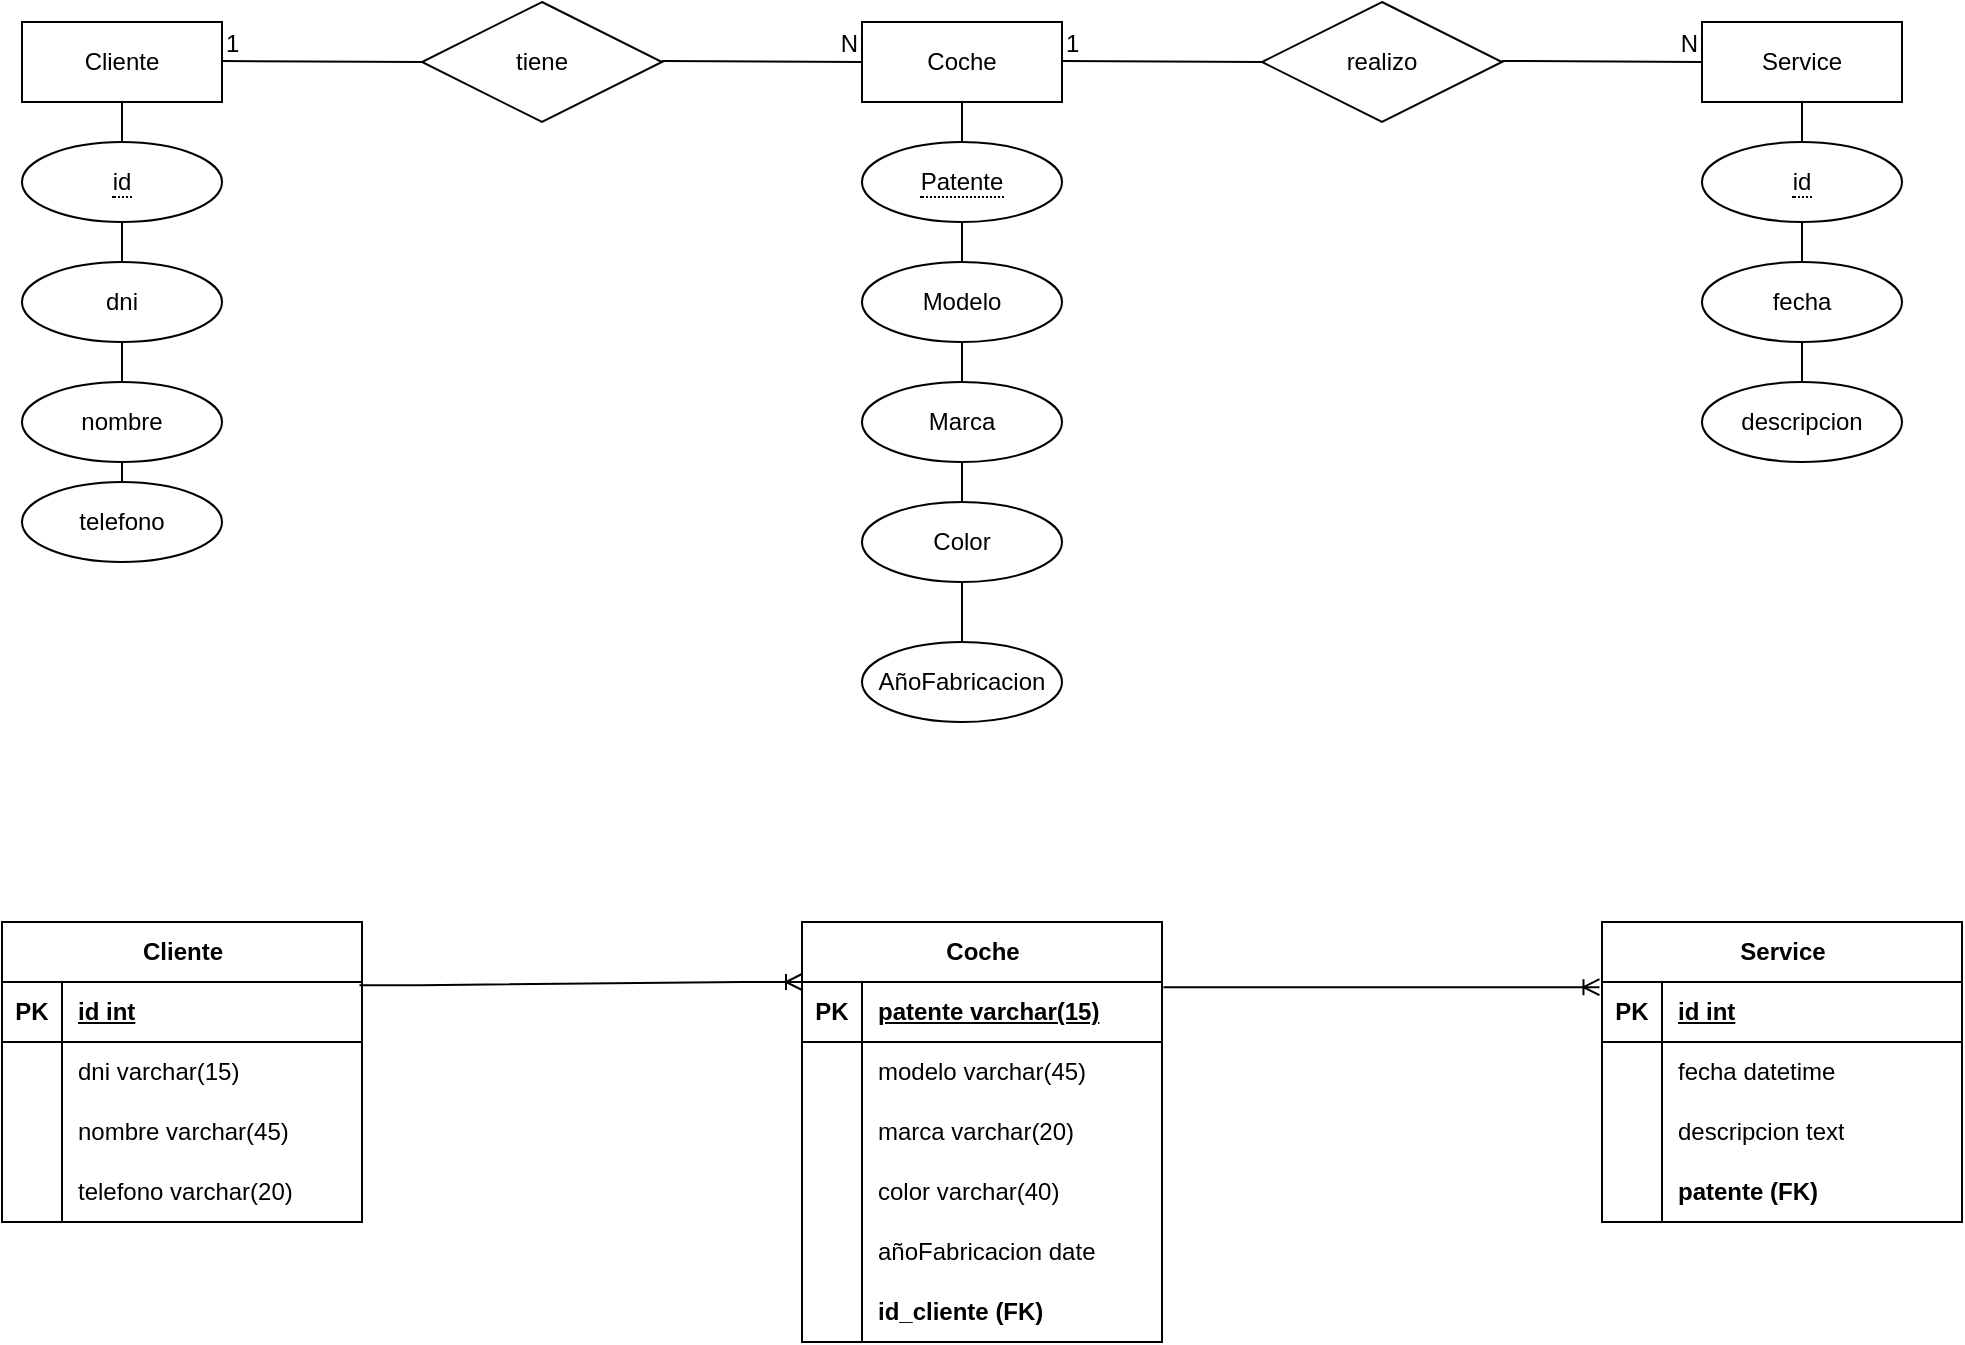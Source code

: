 <mxfile version="24.3.0" type="device">
  <diagram id="C5RBs43oDa-KdzZeNtuy" name="Page-1">
    <mxGraphModel dx="1259" dy="707" grid="1" gridSize="10" guides="1" tooltips="1" connect="1" arrows="1" fold="1" page="1" pageScale="1" pageWidth="827" pageHeight="1169" math="0" shadow="0">
      <root>
        <mxCell id="WIyWlLk6GJQsqaUBKTNV-0" />
        <mxCell id="WIyWlLk6GJQsqaUBKTNV-1" parent="WIyWlLk6GJQsqaUBKTNV-0" />
        <mxCell id="njfgCfL85vm3xZRUqSeH-108" style="edgeStyle=orthogonalEdgeStyle;rounded=0;orthogonalLoop=1;jettySize=auto;html=1;entryX=0.5;entryY=0;entryDx=0;entryDy=0;endArrow=none;endFill=0;" edge="1" parent="WIyWlLk6GJQsqaUBKTNV-1" source="njfgCfL85vm3xZRUqSeH-0" target="njfgCfL85vm3xZRUqSeH-9">
          <mxGeometry relative="1" as="geometry" />
        </mxCell>
        <mxCell id="njfgCfL85vm3xZRUqSeH-0" value="Cliente" style="whiteSpace=wrap;html=1;align=center;" vertex="1" parent="WIyWlLk6GJQsqaUBKTNV-1">
          <mxGeometry x="10" y="270" width="100" height="40" as="geometry" />
        </mxCell>
        <mxCell id="njfgCfL85vm3xZRUqSeH-110" style="edgeStyle=orthogonalEdgeStyle;rounded=0;orthogonalLoop=1;jettySize=auto;html=1;entryX=0.5;entryY=0;entryDx=0;entryDy=0;endArrow=none;endFill=0;" edge="1" parent="WIyWlLk6GJQsqaUBKTNV-1" source="njfgCfL85vm3xZRUqSeH-1" target="njfgCfL85vm3xZRUqSeH-3">
          <mxGeometry relative="1" as="geometry" />
        </mxCell>
        <mxCell id="njfgCfL85vm3xZRUqSeH-1" value="Coche" style="whiteSpace=wrap;html=1;align=center;" vertex="1" parent="WIyWlLk6GJQsqaUBKTNV-1">
          <mxGeometry x="430" y="270" width="100" height="40" as="geometry" />
        </mxCell>
        <mxCell id="njfgCfL85vm3xZRUqSeH-116" style="edgeStyle=orthogonalEdgeStyle;rounded=0;orthogonalLoop=1;jettySize=auto;html=1;entryX=0.5;entryY=0;entryDx=0;entryDy=0;endArrow=none;endFill=0;" edge="1" parent="WIyWlLk6GJQsqaUBKTNV-1" source="njfgCfL85vm3xZRUqSeH-2" target="njfgCfL85vm3xZRUqSeH-13">
          <mxGeometry relative="1" as="geometry" />
        </mxCell>
        <mxCell id="njfgCfL85vm3xZRUqSeH-2" value="Service" style="whiteSpace=wrap;html=1;align=center;" vertex="1" parent="WIyWlLk6GJQsqaUBKTNV-1">
          <mxGeometry x="850" y="270" width="100" height="40" as="geometry" />
        </mxCell>
        <mxCell id="njfgCfL85vm3xZRUqSeH-111" style="edgeStyle=orthogonalEdgeStyle;rounded=0;orthogonalLoop=1;jettySize=auto;html=1;endArrow=none;endFill=0;" edge="1" parent="WIyWlLk6GJQsqaUBKTNV-1" source="njfgCfL85vm3xZRUqSeH-3" target="njfgCfL85vm3xZRUqSeH-4">
          <mxGeometry relative="1" as="geometry" />
        </mxCell>
        <mxCell id="njfgCfL85vm3xZRUqSeH-3" value="&lt;span style=&quot;border-bottom: 1px dotted&quot;&gt;Patente&lt;/span&gt;" style="ellipse;whiteSpace=wrap;html=1;align=center;" vertex="1" parent="WIyWlLk6GJQsqaUBKTNV-1">
          <mxGeometry x="430" y="330" width="100" height="40" as="geometry" />
        </mxCell>
        <mxCell id="njfgCfL85vm3xZRUqSeH-112" style="edgeStyle=orthogonalEdgeStyle;rounded=0;orthogonalLoop=1;jettySize=auto;html=1;endArrow=none;endFill=0;" edge="1" parent="WIyWlLk6GJQsqaUBKTNV-1" source="njfgCfL85vm3xZRUqSeH-4" target="njfgCfL85vm3xZRUqSeH-5">
          <mxGeometry relative="1" as="geometry" />
        </mxCell>
        <mxCell id="njfgCfL85vm3xZRUqSeH-4" value="Modelo" style="ellipse;whiteSpace=wrap;html=1;align=center;" vertex="1" parent="WIyWlLk6GJQsqaUBKTNV-1">
          <mxGeometry x="430" y="390" width="100" height="40" as="geometry" />
        </mxCell>
        <mxCell id="njfgCfL85vm3xZRUqSeH-113" style="edgeStyle=orthogonalEdgeStyle;rounded=0;orthogonalLoop=1;jettySize=auto;html=1;entryX=0.5;entryY=0;entryDx=0;entryDy=0;endArrow=none;endFill=0;" edge="1" parent="WIyWlLk6GJQsqaUBKTNV-1" source="njfgCfL85vm3xZRUqSeH-5" target="njfgCfL85vm3xZRUqSeH-6">
          <mxGeometry relative="1" as="geometry" />
        </mxCell>
        <mxCell id="njfgCfL85vm3xZRUqSeH-5" value="Marca" style="ellipse;whiteSpace=wrap;html=1;align=center;" vertex="1" parent="WIyWlLk6GJQsqaUBKTNV-1">
          <mxGeometry x="430" y="450" width="100" height="40" as="geometry" />
        </mxCell>
        <mxCell id="njfgCfL85vm3xZRUqSeH-114" style="edgeStyle=orthogonalEdgeStyle;rounded=0;orthogonalLoop=1;jettySize=auto;html=1;entryX=0.5;entryY=0;entryDx=0;entryDy=0;endArrow=none;endFill=0;" edge="1" parent="WIyWlLk6GJQsqaUBKTNV-1" source="njfgCfL85vm3xZRUqSeH-6" target="njfgCfL85vm3xZRUqSeH-7">
          <mxGeometry relative="1" as="geometry" />
        </mxCell>
        <mxCell id="njfgCfL85vm3xZRUqSeH-6" value="Color" style="ellipse;whiteSpace=wrap;html=1;align=center;" vertex="1" parent="WIyWlLk6GJQsqaUBKTNV-1">
          <mxGeometry x="430" y="510" width="100" height="40" as="geometry" />
        </mxCell>
        <mxCell id="njfgCfL85vm3xZRUqSeH-7" value="AñoFabricacion" style="ellipse;whiteSpace=wrap;html=1;align=center;" vertex="1" parent="WIyWlLk6GJQsqaUBKTNV-1">
          <mxGeometry x="430" y="580" width="100" height="40" as="geometry" />
        </mxCell>
        <mxCell id="njfgCfL85vm3xZRUqSeH-106" style="edgeStyle=orthogonalEdgeStyle;rounded=0;orthogonalLoop=1;jettySize=auto;html=1;entryX=0.5;entryY=0;entryDx=0;entryDy=0;endArrow=none;endFill=0;" edge="1" parent="WIyWlLk6GJQsqaUBKTNV-1" source="njfgCfL85vm3xZRUqSeH-9" target="njfgCfL85vm3xZRUqSeH-10">
          <mxGeometry relative="1" as="geometry" />
        </mxCell>
        <mxCell id="njfgCfL85vm3xZRUqSeH-9" value="&lt;span style=&quot;border-bottom: 1px dotted&quot;&gt;id&lt;/span&gt;" style="ellipse;whiteSpace=wrap;html=1;align=center;" vertex="1" parent="WIyWlLk6GJQsqaUBKTNV-1">
          <mxGeometry x="10" y="330" width="100" height="40" as="geometry" />
        </mxCell>
        <mxCell id="njfgCfL85vm3xZRUqSeH-105" style="edgeStyle=orthogonalEdgeStyle;rounded=0;orthogonalLoop=1;jettySize=auto;html=1;entryX=0.5;entryY=0;entryDx=0;entryDy=0;endArrow=none;endFill=0;" edge="1" parent="WIyWlLk6GJQsqaUBKTNV-1" source="njfgCfL85vm3xZRUqSeH-10" target="njfgCfL85vm3xZRUqSeH-11">
          <mxGeometry relative="1" as="geometry" />
        </mxCell>
        <mxCell id="njfgCfL85vm3xZRUqSeH-10" value="dni" style="ellipse;whiteSpace=wrap;html=1;align=center;" vertex="1" parent="WIyWlLk6GJQsqaUBKTNV-1">
          <mxGeometry x="10" y="390" width="100" height="40" as="geometry" />
        </mxCell>
        <mxCell id="njfgCfL85vm3xZRUqSeH-102" value="" style="edgeStyle=orthogonalEdgeStyle;rounded=0;orthogonalLoop=1;jettySize=auto;html=1;endArrow=none;endFill=0;strokeColor=default;verticalAlign=middle;" edge="1" parent="WIyWlLk6GJQsqaUBKTNV-1" source="njfgCfL85vm3xZRUqSeH-11" target="njfgCfL85vm3xZRUqSeH-12">
          <mxGeometry relative="1" as="geometry">
            <Array as="points">
              <mxPoint x="60" y="490" />
              <mxPoint x="60" y="490" />
            </Array>
          </mxGeometry>
        </mxCell>
        <mxCell id="njfgCfL85vm3xZRUqSeH-11" value="nombre" style="ellipse;whiteSpace=wrap;html=1;align=center;" vertex="1" parent="WIyWlLk6GJQsqaUBKTNV-1">
          <mxGeometry x="10" y="450" width="100" height="40" as="geometry" />
        </mxCell>
        <mxCell id="njfgCfL85vm3xZRUqSeH-12" value="telefono" style="ellipse;whiteSpace=wrap;html=1;align=center;" vertex="1" parent="WIyWlLk6GJQsqaUBKTNV-1">
          <mxGeometry x="10" y="500" width="100" height="40" as="geometry" />
        </mxCell>
        <mxCell id="njfgCfL85vm3xZRUqSeH-117" style="edgeStyle=orthogonalEdgeStyle;rounded=0;orthogonalLoop=1;jettySize=auto;html=1;entryX=0.5;entryY=0;entryDx=0;entryDy=0;endArrow=none;endFill=0;" edge="1" parent="WIyWlLk6GJQsqaUBKTNV-1" source="njfgCfL85vm3xZRUqSeH-13" target="njfgCfL85vm3xZRUqSeH-14">
          <mxGeometry relative="1" as="geometry" />
        </mxCell>
        <mxCell id="njfgCfL85vm3xZRUqSeH-13" value="&lt;span style=&quot;border-bottom: 1px dotted&quot;&gt;id&lt;/span&gt;" style="ellipse;whiteSpace=wrap;html=1;align=center;" vertex="1" parent="WIyWlLk6GJQsqaUBKTNV-1">
          <mxGeometry x="850" y="330" width="100" height="40" as="geometry" />
        </mxCell>
        <mxCell id="njfgCfL85vm3xZRUqSeH-118" style="edgeStyle=orthogonalEdgeStyle;rounded=0;orthogonalLoop=1;jettySize=auto;html=1;entryX=0.5;entryY=0;entryDx=0;entryDy=0;endArrow=none;endFill=0;" edge="1" parent="WIyWlLk6GJQsqaUBKTNV-1" source="njfgCfL85vm3xZRUqSeH-14" target="njfgCfL85vm3xZRUqSeH-15">
          <mxGeometry relative="1" as="geometry" />
        </mxCell>
        <mxCell id="njfgCfL85vm3xZRUqSeH-14" value="fecha" style="ellipse;whiteSpace=wrap;html=1;align=center;" vertex="1" parent="WIyWlLk6GJQsqaUBKTNV-1">
          <mxGeometry x="850" y="390" width="100" height="40" as="geometry" />
        </mxCell>
        <mxCell id="njfgCfL85vm3xZRUqSeH-15" value="descripcion" style="ellipse;whiteSpace=wrap;html=1;align=center;" vertex="1" parent="WIyWlLk6GJQsqaUBKTNV-1">
          <mxGeometry x="850" y="450" width="100" height="40" as="geometry" />
        </mxCell>
        <mxCell id="njfgCfL85vm3xZRUqSeH-17" value="tiene" style="shape=rhombus;perimeter=rhombusPerimeter;whiteSpace=wrap;html=1;align=center;" vertex="1" parent="WIyWlLk6GJQsqaUBKTNV-1">
          <mxGeometry x="210" y="260" width="120" height="60" as="geometry" />
        </mxCell>
        <mxCell id="njfgCfL85vm3xZRUqSeH-18" value="realizo" style="shape=rhombus;perimeter=rhombusPerimeter;whiteSpace=wrap;html=1;align=center;" vertex="1" parent="WIyWlLk6GJQsqaUBKTNV-1">
          <mxGeometry x="630" y="260" width="120" height="60" as="geometry" />
        </mxCell>
        <mxCell id="njfgCfL85vm3xZRUqSeH-20" value="" style="endArrow=none;html=1;rounded=0;entryX=0;entryY=0.5;entryDx=0;entryDy=0;" edge="1" parent="WIyWlLk6GJQsqaUBKTNV-1" target="njfgCfL85vm3xZRUqSeH-17">
          <mxGeometry relative="1" as="geometry">
            <mxPoint x="110" y="289.5" as="sourcePoint" />
            <mxPoint x="190" y="289.5" as="targetPoint" />
          </mxGeometry>
        </mxCell>
        <mxCell id="njfgCfL85vm3xZRUqSeH-21" value="1" style="resizable=0;html=1;whiteSpace=wrap;align=left;verticalAlign=bottom;" connectable="0" vertex="1" parent="njfgCfL85vm3xZRUqSeH-20">
          <mxGeometry x="-1" relative="1" as="geometry" />
        </mxCell>
        <mxCell id="njfgCfL85vm3xZRUqSeH-23" value="" style="endArrow=none;html=1;rounded=0;entryX=0;entryY=0.5;entryDx=0;entryDy=0;" edge="1" parent="WIyWlLk6GJQsqaUBKTNV-1">
          <mxGeometry relative="1" as="geometry">
            <mxPoint x="330" y="289.5" as="sourcePoint" />
            <mxPoint x="430" y="290" as="targetPoint" />
          </mxGeometry>
        </mxCell>
        <mxCell id="njfgCfL85vm3xZRUqSeH-25" value="N" style="resizable=0;html=1;whiteSpace=wrap;align=right;verticalAlign=bottom;" connectable="0" vertex="1" parent="njfgCfL85vm3xZRUqSeH-23">
          <mxGeometry x="1" relative="1" as="geometry" />
        </mxCell>
        <mxCell id="njfgCfL85vm3xZRUqSeH-26" value="" style="endArrow=none;html=1;rounded=0;entryX=0;entryY=0.5;entryDx=0;entryDy=0;" edge="1" parent="WIyWlLk6GJQsqaUBKTNV-1">
          <mxGeometry relative="1" as="geometry">
            <mxPoint x="530" y="289.5" as="sourcePoint" />
            <mxPoint x="630" y="290" as="targetPoint" />
          </mxGeometry>
        </mxCell>
        <mxCell id="njfgCfL85vm3xZRUqSeH-27" value="1" style="resizable=0;html=1;whiteSpace=wrap;align=left;verticalAlign=bottom;" connectable="0" vertex="1" parent="njfgCfL85vm3xZRUqSeH-26">
          <mxGeometry x="-1" relative="1" as="geometry" />
        </mxCell>
        <mxCell id="njfgCfL85vm3xZRUqSeH-29" value="" style="endArrow=none;html=1;rounded=0;entryX=0;entryY=0.5;entryDx=0;entryDy=0;" edge="1" parent="WIyWlLk6GJQsqaUBKTNV-1">
          <mxGeometry relative="1" as="geometry">
            <mxPoint x="750" y="289.5" as="sourcePoint" />
            <mxPoint x="850" y="290" as="targetPoint" />
          </mxGeometry>
        </mxCell>
        <mxCell id="njfgCfL85vm3xZRUqSeH-31" value="N" style="resizable=0;html=1;whiteSpace=wrap;align=right;verticalAlign=bottom;" connectable="0" vertex="1" parent="njfgCfL85vm3xZRUqSeH-29">
          <mxGeometry x="1" relative="1" as="geometry" />
        </mxCell>
        <mxCell id="njfgCfL85vm3xZRUqSeH-32" value="Cliente" style="shape=table;startSize=30;container=1;collapsible=1;childLayout=tableLayout;fixedRows=1;rowLines=0;fontStyle=1;align=center;resizeLast=1;html=1;" vertex="1" parent="WIyWlLk6GJQsqaUBKTNV-1">
          <mxGeometry y="720" width="180" height="150" as="geometry" />
        </mxCell>
        <mxCell id="njfgCfL85vm3xZRUqSeH-33" value="" style="shape=tableRow;horizontal=0;startSize=0;swimlaneHead=0;swimlaneBody=0;fillColor=none;collapsible=0;dropTarget=0;points=[[0,0.5],[1,0.5]];portConstraint=eastwest;top=0;left=0;right=0;bottom=1;" vertex="1" parent="njfgCfL85vm3xZRUqSeH-32">
          <mxGeometry y="30" width="180" height="30" as="geometry" />
        </mxCell>
        <mxCell id="njfgCfL85vm3xZRUqSeH-34" value="PK" style="shape=partialRectangle;connectable=0;fillColor=none;top=0;left=0;bottom=0;right=0;fontStyle=1;overflow=hidden;whiteSpace=wrap;html=1;" vertex="1" parent="njfgCfL85vm3xZRUqSeH-33">
          <mxGeometry width="30" height="30" as="geometry">
            <mxRectangle width="30" height="30" as="alternateBounds" />
          </mxGeometry>
        </mxCell>
        <mxCell id="njfgCfL85vm3xZRUqSeH-35" value="id int" style="shape=partialRectangle;connectable=0;fillColor=none;top=0;left=0;bottom=0;right=0;align=left;spacingLeft=6;fontStyle=5;overflow=hidden;whiteSpace=wrap;html=1;" vertex="1" parent="njfgCfL85vm3xZRUqSeH-33">
          <mxGeometry x="30" width="150" height="30" as="geometry">
            <mxRectangle width="150" height="30" as="alternateBounds" />
          </mxGeometry>
        </mxCell>
        <mxCell id="njfgCfL85vm3xZRUqSeH-36" value="" style="shape=tableRow;horizontal=0;startSize=0;swimlaneHead=0;swimlaneBody=0;fillColor=none;collapsible=0;dropTarget=0;points=[[0,0.5],[1,0.5]];portConstraint=eastwest;top=0;left=0;right=0;bottom=0;" vertex="1" parent="njfgCfL85vm3xZRUqSeH-32">
          <mxGeometry y="60" width="180" height="30" as="geometry" />
        </mxCell>
        <mxCell id="njfgCfL85vm3xZRUqSeH-37" value="" style="shape=partialRectangle;connectable=0;fillColor=none;top=0;left=0;bottom=0;right=0;editable=1;overflow=hidden;whiteSpace=wrap;html=1;" vertex="1" parent="njfgCfL85vm3xZRUqSeH-36">
          <mxGeometry width="30" height="30" as="geometry">
            <mxRectangle width="30" height="30" as="alternateBounds" />
          </mxGeometry>
        </mxCell>
        <mxCell id="njfgCfL85vm3xZRUqSeH-38" value="dni varchar(15)" style="shape=partialRectangle;connectable=0;fillColor=none;top=0;left=0;bottom=0;right=0;align=left;spacingLeft=6;overflow=hidden;whiteSpace=wrap;html=1;" vertex="1" parent="njfgCfL85vm3xZRUqSeH-36">
          <mxGeometry x="30" width="150" height="30" as="geometry">
            <mxRectangle width="150" height="30" as="alternateBounds" />
          </mxGeometry>
        </mxCell>
        <mxCell id="njfgCfL85vm3xZRUqSeH-39" value="" style="shape=tableRow;horizontal=0;startSize=0;swimlaneHead=0;swimlaneBody=0;fillColor=none;collapsible=0;dropTarget=0;points=[[0,0.5],[1,0.5]];portConstraint=eastwest;top=0;left=0;right=0;bottom=0;" vertex="1" parent="njfgCfL85vm3xZRUqSeH-32">
          <mxGeometry y="90" width="180" height="30" as="geometry" />
        </mxCell>
        <mxCell id="njfgCfL85vm3xZRUqSeH-40" value="" style="shape=partialRectangle;connectable=0;fillColor=none;top=0;left=0;bottom=0;right=0;editable=1;overflow=hidden;whiteSpace=wrap;html=1;" vertex="1" parent="njfgCfL85vm3xZRUqSeH-39">
          <mxGeometry width="30" height="30" as="geometry">
            <mxRectangle width="30" height="30" as="alternateBounds" />
          </mxGeometry>
        </mxCell>
        <mxCell id="njfgCfL85vm3xZRUqSeH-41" value="nombre varchar(45)" style="shape=partialRectangle;connectable=0;fillColor=none;top=0;left=0;bottom=0;right=0;align=left;spacingLeft=6;overflow=hidden;whiteSpace=wrap;html=1;" vertex="1" parent="njfgCfL85vm3xZRUqSeH-39">
          <mxGeometry x="30" width="150" height="30" as="geometry">
            <mxRectangle width="150" height="30" as="alternateBounds" />
          </mxGeometry>
        </mxCell>
        <mxCell id="njfgCfL85vm3xZRUqSeH-42" value="" style="shape=tableRow;horizontal=0;startSize=0;swimlaneHead=0;swimlaneBody=0;fillColor=none;collapsible=0;dropTarget=0;points=[[0,0.5],[1,0.5]];portConstraint=eastwest;top=0;left=0;right=0;bottom=0;" vertex="1" parent="njfgCfL85vm3xZRUqSeH-32">
          <mxGeometry y="120" width="180" height="30" as="geometry" />
        </mxCell>
        <mxCell id="njfgCfL85vm3xZRUqSeH-43" value="" style="shape=partialRectangle;connectable=0;fillColor=none;top=0;left=0;bottom=0;right=0;editable=1;overflow=hidden;whiteSpace=wrap;html=1;" vertex="1" parent="njfgCfL85vm3xZRUqSeH-42">
          <mxGeometry width="30" height="30" as="geometry">
            <mxRectangle width="30" height="30" as="alternateBounds" />
          </mxGeometry>
        </mxCell>
        <mxCell id="njfgCfL85vm3xZRUqSeH-44" value="telefono varchar(20)" style="shape=partialRectangle;connectable=0;fillColor=none;top=0;left=0;bottom=0;right=0;align=left;spacingLeft=6;overflow=hidden;whiteSpace=wrap;html=1;" vertex="1" parent="njfgCfL85vm3xZRUqSeH-42">
          <mxGeometry x="30" width="150" height="30" as="geometry">
            <mxRectangle width="150" height="30" as="alternateBounds" />
          </mxGeometry>
        </mxCell>
        <mxCell id="njfgCfL85vm3xZRUqSeH-45" value="Coche" style="shape=table;startSize=30;container=1;collapsible=1;childLayout=tableLayout;fixedRows=1;rowLines=0;fontStyle=1;align=center;resizeLast=1;html=1;" vertex="1" parent="WIyWlLk6GJQsqaUBKTNV-1">
          <mxGeometry x="400" y="720" width="180" height="210" as="geometry" />
        </mxCell>
        <mxCell id="njfgCfL85vm3xZRUqSeH-46" value="" style="shape=tableRow;horizontal=0;startSize=0;swimlaneHead=0;swimlaneBody=0;fillColor=none;collapsible=0;dropTarget=0;points=[[0,0.5],[1,0.5]];portConstraint=eastwest;top=0;left=0;right=0;bottom=1;" vertex="1" parent="njfgCfL85vm3xZRUqSeH-45">
          <mxGeometry y="30" width="180" height="30" as="geometry" />
        </mxCell>
        <mxCell id="njfgCfL85vm3xZRUqSeH-47" value="PK" style="shape=partialRectangle;connectable=0;fillColor=none;top=0;left=0;bottom=0;right=0;fontStyle=1;overflow=hidden;whiteSpace=wrap;html=1;" vertex="1" parent="njfgCfL85vm3xZRUqSeH-46">
          <mxGeometry width="30" height="30" as="geometry">
            <mxRectangle width="30" height="30" as="alternateBounds" />
          </mxGeometry>
        </mxCell>
        <mxCell id="njfgCfL85vm3xZRUqSeH-48" value="patente varchar(15)" style="shape=partialRectangle;connectable=0;fillColor=none;top=0;left=0;bottom=0;right=0;align=left;spacingLeft=6;fontStyle=5;overflow=hidden;whiteSpace=wrap;html=1;" vertex="1" parent="njfgCfL85vm3xZRUqSeH-46">
          <mxGeometry x="30" width="150" height="30" as="geometry">
            <mxRectangle width="150" height="30" as="alternateBounds" />
          </mxGeometry>
        </mxCell>
        <mxCell id="njfgCfL85vm3xZRUqSeH-49" value="" style="shape=tableRow;horizontal=0;startSize=0;swimlaneHead=0;swimlaneBody=0;fillColor=none;collapsible=0;dropTarget=0;points=[[0,0.5],[1,0.5]];portConstraint=eastwest;top=0;left=0;right=0;bottom=0;" vertex="1" parent="njfgCfL85vm3xZRUqSeH-45">
          <mxGeometry y="60" width="180" height="30" as="geometry" />
        </mxCell>
        <mxCell id="njfgCfL85vm3xZRUqSeH-50" value="" style="shape=partialRectangle;connectable=0;fillColor=none;top=0;left=0;bottom=0;right=0;editable=1;overflow=hidden;whiteSpace=wrap;html=1;" vertex="1" parent="njfgCfL85vm3xZRUqSeH-49">
          <mxGeometry width="30" height="30" as="geometry">
            <mxRectangle width="30" height="30" as="alternateBounds" />
          </mxGeometry>
        </mxCell>
        <mxCell id="njfgCfL85vm3xZRUqSeH-51" value="modelo varchar(45)" style="shape=partialRectangle;connectable=0;fillColor=none;top=0;left=0;bottom=0;right=0;align=left;spacingLeft=6;overflow=hidden;whiteSpace=wrap;html=1;" vertex="1" parent="njfgCfL85vm3xZRUqSeH-49">
          <mxGeometry x="30" width="150" height="30" as="geometry">
            <mxRectangle width="150" height="30" as="alternateBounds" />
          </mxGeometry>
        </mxCell>
        <mxCell id="njfgCfL85vm3xZRUqSeH-52" value="" style="shape=tableRow;horizontal=0;startSize=0;swimlaneHead=0;swimlaneBody=0;fillColor=none;collapsible=0;dropTarget=0;points=[[0,0.5],[1,0.5]];portConstraint=eastwest;top=0;left=0;right=0;bottom=0;" vertex="1" parent="njfgCfL85vm3xZRUqSeH-45">
          <mxGeometry y="90" width="180" height="30" as="geometry" />
        </mxCell>
        <mxCell id="njfgCfL85vm3xZRUqSeH-53" value="" style="shape=partialRectangle;connectable=0;fillColor=none;top=0;left=0;bottom=0;right=0;editable=1;overflow=hidden;whiteSpace=wrap;html=1;" vertex="1" parent="njfgCfL85vm3xZRUqSeH-52">
          <mxGeometry width="30" height="30" as="geometry">
            <mxRectangle width="30" height="30" as="alternateBounds" />
          </mxGeometry>
        </mxCell>
        <mxCell id="njfgCfL85vm3xZRUqSeH-54" value="marca varchar(20)" style="shape=partialRectangle;connectable=0;fillColor=none;top=0;left=0;bottom=0;right=0;align=left;spacingLeft=6;overflow=hidden;whiteSpace=wrap;html=1;" vertex="1" parent="njfgCfL85vm3xZRUqSeH-52">
          <mxGeometry x="30" width="150" height="30" as="geometry">
            <mxRectangle width="150" height="30" as="alternateBounds" />
          </mxGeometry>
        </mxCell>
        <mxCell id="njfgCfL85vm3xZRUqSeH-55" value="" style="shape=tableRow;horizontal=0;startSize=0;swimlaneHead=0;swimlaneBody=0;fillColor=none;collapsible=0;dropTarget=0;points=[[0,0.5],[1,0.5]];portConstraint=eastwest;top=0;left=0;right=0;bottom=0;" vertex="1" parent="njfgCfL85vm3xZRUqSeH-45">
          <mxGeometry y="120" width="180" height="30" as="geometry" />
        </mxCell>
        <mxCell id="njfgCfL85vm3xZRUqSeH-56" value="" style="shape=partialRectangle;connectable=0;fillColor=none;top=0;left=0;bottom=0;right=0;editable=1;overflow=hidden;whiteSpace=wrap;html=1;" vertex="1" parent="njfgCfL85vm3xZRUqSeH-55">
          <mxGeometry width="30" height="30" as="geometry">
            <mxRectangle width="30" height="30" as="alternateBounds" />
          </mxGeometry>
        </mxCell>
        <mxCell id="njfgCfL85vm3xZRUqSeH-57" value="color varchar(40)" style="shape=partialRectangle;connectable=0;fillColor=none;top=0;left=0;bottom=0;right=0;align=left;spacingLeft=6;overflow=hidden;whiteSpace=wrap;html=1;" vertex="1" parent="njfgCfL85vm3xZRUqSeH-55">
          <mxGeometry x="30" width="150" height="30" as="geometry">
            <mxRectangle width="150" height="30" as="alternateBounds" />
          </mxGeometry>
        </mxCell>
        <mxCell id="njfgCfL85vm3xZRUqSeH-58" style="shape=tableRow;horizontal=0;startSize=0;swimlaneHead=0;swimlaneBody=0;fillColor=none;collapsible=0;dropTarget=0;points=[[0,0.5],[1,0.5]];portConstraint=eastwest;top=0;left=0;right=0;bottom=0;" vertex="1" parent="njfgCfL85vm3xZRUqSeH-45">
          <mxGeometry y="150" width="180" height="30" as="geometry" />
        </mxCell>
        <mxCell id="njfgCfL85vm3xZRUqSeH-59" style="shape=partialRectangle;connectable=0;fillColor=none;top=0;left=0;bottom=0;right=0;editable=1;overflow=hidden;whiteSpace=wrap;html=1;" vertex="1" parent="njfgCfL85vm3xZRUqSeH-58">
          <mxGeometry width="30" height="30" as="geometry">
            <mxRectangle width="30" height="30" as="alternateBounds" />
          </mxGeometry>
        </mxCell>
        <mxCell id="njfgCfL85vm3xZRUqSeH-60" value="añoFabricacion date" style="shape=partialRectangle;connectable=0;fillColor=none;top=0;left=0;bottom=0;right=0;align=left;spacingLeft=6;overflow=hidden;whiteSpace=wrap;html=1;" vertex="1" parent="njfgCfL85vm3xZRUqSeH-58">
          <mxGeometry x="30" width="150" height="30" as="geometry">
            <mxRectangle width="150" height="30" as="alternateBounds" />
          </mxGeometry>
        </mxCell>
        <mxCell id="njfgCfL85vm3xZRUqSeH-61" style="shape=tableRow;horizontal=0;startSize=0;swimlaneHead=0;swimlaneBody=0;fillColor=none;collapsible=0;dropTarget=0;points=[[0,0.5],[1,0.5]];portConstraint=eastwest;top=0;left=0;right=0;bottom=0;" vertex="1" parent="njfgCfL85vm3xZRUqSeH-45">
          <mxGeometry y="180" width="180" height="30" as="geometry" />
        </mxCell>
        <mxCell id="njfgCfL85vm3xZRUqSeH-62" style="shape=partialRectangle;connectable=0;fillColor=none;top=0;left=0;bottom=0;right=0;editable=1;overflow=hidden;whiteSpace=wrap;html=1;" vertex="1" parent="njfgCfL85vm3xZRUqSeH-61">
          <mxGeometry width="30" height="30" as="geometry">
            <mxRectangle width="30" height="30" as="alternateBounds" />
          </mxGeometry>
        </mxCell>
        <mxCell id="njfgCfL85vm3xZRUqSeH-63" value="&lt;b&gt;id_cliente (FK)&lt;/b&gt;" style="shape=partialRectangle;connectable=0;fillColor=none;top=0;left=0;bottom=0;right=0;align=left;spacingLeft=6;overflow=hidden;whiteSpace=wrap;html=1;" vertex="1" parent="njfgCfL85vm3xZRUqSeH-61">
          <mxGeometry x="30" width="150" height="30" as="geometry">
            <mxRectangle width="150" height="30" as="alternateBounds" />
          </mxGeometry>
        </mxCell>
        <mxCell id="njfgCfL85vm3xZRUqSeH-64" value="Service" style="shape=table;startSize=30;container=1;collapsible=1;childLayout=tableLayout;fixedRows=1;rowLines=0;fontStyle=1;align=center;resizeLast=1;html=1;" vertex="1" parent="WIyWlLk6GJQsqaUBKTNV-1">
          <mxGeometry x="800" y="720" width="180" height="150" as="geometry" />
        </mxCell>
        <mxCell id="njfgCfL85vm3xZRUqSeH-65" value="" style="shape=tableRow;horizontal=0;startSize=0;swimlaneHead=0;swimlaneBody=0;fillColor=none;collapsible=0;dropTarget=0;points=[[0,0.5],[1,0.5]];portConstraint=eastwest;top=0;left=0;right=0;bottom=1;" vertex="1" parent="njfgCfL85vm3xZRUqSeH-64">
          <mxGeometry y="30" width="180" height="30" as="geometry" />
        </mxCell>
        <mxCell id="njfgCfL85vm3xZRUqSeH-66" value="PK" style="shape=partialRectangle;connectable=0;fillColor=none;top=0;left=0;bottom=0;right=0;fontStyle=1;overflow=hidden;whiteSpace=wrap;html=1;" vertex="1" parent="njfgCfL85vm3xZRUqSeH-65">
          <mxGeometry width="30" height="30" as="geometry">
            <mxRectangle width="30" height="30" as="alternateBounds" />
          </mxGeometry>
        </mxCell>
        <mxCell id="njfgCfL85vm3xZRUqSeH-67" value="id int" style="shape=partialRectangle;connectable=0;fillColor=none;top=0;left=0;bottom=0;right=0;align=left;spacingLeft=6;fontStyle=5;overflow=hidden;whiteSpace=wrap;html=1;" vertex="1" parent="njfgCfL85vm3xZRUqSeH-65">
          <mxGeometry x="30" width="150" height="30" as="geometry">
            <mxRectangle width="150" height="30" as="alternateBounds" />
          </mxGeometry>
        </mxCell>
        <mxCell id="njfgCfL85vm3xZRUqSeH-68" value="" style="shape=tableRow;horizontal=0;startSize=0;swimlaneHead=0;swimlaneBody=0;fillColor=none;collapsible=0;dropTarget=0;points=[[0,0.5],[1,0.5]];portConstraint=eastwest;top=0;left=0;right=0;bottom=0;" vertex="1" parent="njfgCfL85vm3xZRUqSeH-64">
          <mxGeometry y="60" width="180" height="30" as="geometry" />
        </mxCell>
        <mxCell id="njfgCfL85vm3xZRUqSeH-69" value="" style="shape=partialRectangle;connectable=0;fillColor=none;top=0;left=0;bottom=0;right=0;editable=1;overflow=hidden;whiteSpace=wrap;html=1;" vertex="1" parent="njfgCfL85vm3xZRUqSeH-68">
          <mxGeometry width="30" height="30" as="geometry">
            <mxRectangle width="30" height="30" as="alternateBounds" />
          </mxGeometry>
        </mxCell>
        <mxCell id="njfgCfL85vm3xZRUqSeH-70" value="fecha datetime" style="shape=partialRectangle;connectable=0;fillColor=none;top=0;left=0;bottom=0;right=0;align=left;spacingLeft=6;overflow=hidden;whiteSpace=wrap;html=1;" vertex="1" parent="njfgCfL85vm3xZRUqSeH-68">
          <mxGeometry x="30" width="150" height="30" as="geometry">
            <mxRectangle width="150" height="30" as="alternateBounds" />
          </mxGeometry>
        </mxCell>
        <mxCell id="njfgCfL85vm3xZRUqSeH-71" value="" style="shape=tableRow;horizontal=0;startSize=0;swimlaneHead=0;swimlaneBody=0;fillColor=none;collapsible=0;dropTarget=0;points=[[0,0.5],[1,0.5]];portConstraint=eastwest;top=0;left=0;right=0;bottom=0;" vertex="1" parent="njfgCfL85vm3xZRUqSeH-64">
          <mxGeometry y="90" width="180" height="30" as="geometry" />
        </mxCell>
        <mxCell id="njfgCfL85vm3xZRUqSeH-72" value="" style="shape=partialRectangle;connectable=0;fillColor=none;top=0;left=0;bottom=0;right=0;editable=1;overflow=hidden;whiteSpace=wrap;html=1;" vertex="1" parent="njfgCfL85vm3xZRUqSeH-71">
          <mxGeometry width="30" height="30" as="geometry">
            <mxRectangle width="30" height="30" as="alternateBounds" />
          </mxGeometry>
        </mxCell>
        <mxCell id="njfgCfL85vm3xZRUqSeH-73" value="descripcion text" style="shape=partialRectangle;connectable=0;fillColor=none;top=0;left=0;bottom=0;right=0;align=left;spacingLeft=6;overflow=hidden;whiteSpace=wrap;html=1;" vertex="1" parent="njfgCfL85vm3xZRUqSeH-71">
          <mxGeometry x="30" width="150" height="30" as="geometry">
            <mxRectangle width="150" height="30" as="alternateBounds" />
          </mxGeometry>
        </mxCell>
        <mxCell id="njfgCfL85vm3xZRUqSeH-83" style="shape=tableRow;horizontal=0;startSize=0;swimlaneHead=0;swimlaneBody=0;fillColor=none;collapsible=0;dropTarget=0;points=[[0,0.5],[1,0.5]];portConstraint=eastwest;top=0;left=0;right=0;bottom=0;" vertex="1" parent="njfgCfL85vm3xZRUqSeH-64">
          <mxGeometry y="120" width="180" height="30" as="geometry" />
        </mxCell>
        <mxCell id="njfgCfL85vm3xZRUqSeH-84" style="shape=partialRectangle;connectable=0;fillColor=none;top=0;left=0;bottom=0;right=0;editable=1;overflow=hidden;whiteSpace=wrap;html=1;" vertex="1" parent="njfgCfL85vm3xZRUqSeH-83">
          <mxGeometry width="30" height="30" as="geometry">
            <mxRectangle width="30" height="30" as="alternateBounds" />
          </mxGeometry>
        </mxCell>
        <mxCell id="njfgCfL85vm3xZRUqSeH-85" value="&lt;b&gt;patente (FK)&lt;/b&gt;" style="shape=partialRectangle;connectable=0;fillColor=none;top=0;left=0;bottom=0;right=0;align=left;spacingLeft=6;overflow=hidden;whiteSpace=wrap;html=1;" vertex="1" parent="njfgCfL85vm3xZRUqSeH-83">
          <mxGeometry x="30" width="150" height="30" as="geometry">
            <mxRectangle width="150" height="30" as="alternateBounds" />
          </mxGeometry>
        </mxCell>
        <mxCell id="njfgCfL85vm3xZRUqSeH-99" value="" style="edgeStyle=entityRelationEdgeStyle;fontSize=12;html=1;endArrow=ERoneToMany;rounded=0;exitX=0.993;exitY=0.053;exitDx=0;exitDy=0;exitPerimeter=0;" edge="1" parent="WIyWlLk6GJQsqaUBKTNV-1" source="njfgCfL85vm3xZRUqSeH-33">
          <mxGeometry width="100" height="100" relative="1" as="geometry">
            <mxPoint x="180" y="760" as="sourcePoint" />
            <mxPoint x="400" y="750" as="targetPoint" />
          </mxGeometry>
        </mxCell>
        <mxCell id="njfgCfL85vm3xZRUqSeH-100" value="" style="edgeStyle=entityRelationEdgeStyle;fontSize=12;html=1;endArrow=ERoneToMany;rounded=0;entryX=-0.007;entryY=0.087;entryDx=0;entryDy=0;entryPerimeter=0;exitX=1.004;exitY=0.087;exitDx=0;exitDy=0;exitPerimeter=0;" edge="1" parent="WIyWlLk6GJQsqaUBKTNV-1" source="njfgCfL85vm3xZRUqSeH-46" target="njfgCfL85vm3xZRUqSeH-65">
          <mxGeometry width="100" height="100" relative="1" as="geometry">
            <mxPoint x="580" y="784.5" as="sourcePoint" />
            <mxPoint x="680" y="684.5" as="targetPoint" />
          </mxGeometry>
        </mxCell>
      </root>
    </mxGraphModel>
  </diagram>
</mxfile>
